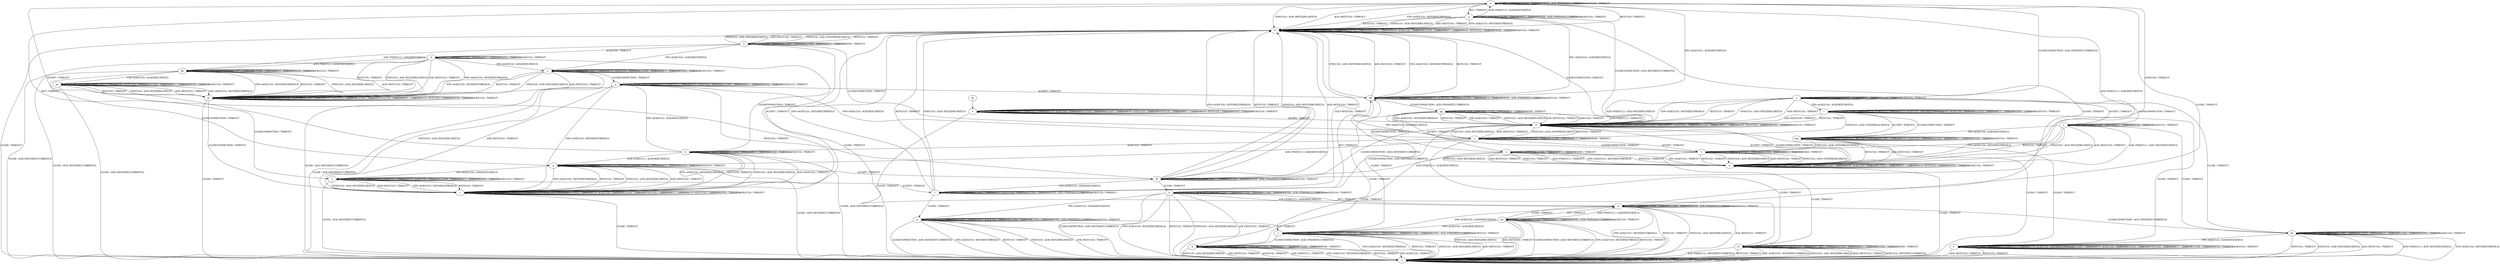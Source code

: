 digraph "" {
	graph ["Incoming time"=0.3186068534851074,
		"Outgoing time"=0.4314296245574951,
		Output="{'States': 39, 'Transitions': 495, 'Filename': '../results/tcp_rerun/TCP_Windows8_Server-TCP_Windows8_Server-1.dot'}",
		Reference="{'States': 39, 'Transitions': 495, 'Filename': '../subjects/tcp/TCP_Windows8_Server.dot'}",
		Solver=yices,
		Updated="{'States': 39, 'Transitions': 495, 'Filename': '../subjects/tcp/TCP_Windows8_Server.dot'}",
		"f-measure"=1.0,
		precision=1.0,
		recall=1.0
	];
	a -> a	[key=0,
		label="ACCEPT / TIMEOUT"];
	a -> a	[key=1,
		label="LISTEN / TIMEOUT"];
	a -> a	[key=2,
		label="SEND / ACK+PSH(NEXT,CURRENT,1)"];
	a -> a	[key=3,
		label="ACK(V,V,0) / TIMEOUT"];
	a -> b	[key=0,
		label="SYN+ACK(V,V,0) / RST(NEXT,FRESH,0)"];
	a -> b	[key=1,
		label="RST(V,V,0) / TIMEOUT"];
	a -> b	[key=2,
		label="SYN(V,V,0) / ACK+RST(ZERO,NEXT,0)"];
	a -> b	[key=3,
		label="ACK+RST(V,V,0) / TIMEOUT"];
	a -> n	[key=0,
		label="RCV / TIMEOUT"];
	a -> u	[key=0,
		label="CLOSECONNECTION / ACK+FIN(NEXT,CURRENT,0)"];
	a -> w	[key=0,
		label="CLOSE / TIMEOUT"];
	a -> dd	[key=0,
		label="FIN+ACK(V,V,0) / ACK(NEXT,NEXT,0)"];
	a -> ff	[key=0,
		label="ACK+PSH(V,V,1) / ACK(NEXT,NEXT,0)"];
	b -> b	[key=0,
		label="ACK+PSH(V,V,1) / TIMEOUT"];
	b -> b	[key=1,
		label="SYN+ACK(V,V,0) / TIMEOUT"];
	b -> b	[key=2,
		label="RST(V,V,0) / TIMEOUT"];
	b -> b	[key=3,
		label="ACCEPT / TIMEOUT"];
	b -> b	[key=4,
		label="FIN+ACK(V,V,0) / TIMEOUT"];
	b -> b	[key=5,
		label="LISTEN / TIMEOUT"];
	b -> b	[key=6,
		label="RCV / TIMEOUT"];
	b -> b	[key=7,
		label="ACK+RST(V,V,0) / TIMEOUT"];
	b -> b	[key=8,
		label="SEND / TIMEOUT"];
	b -> b	[key=9,
		label="ACK(V,V,0) / TIMEOUT"];
	b -> e	[key=0,
		label="SYN(V,V,0) / ACK+SYN(FRESH,NEXT,0)"];
	b -> h	[key=0,
		label="CLOSECONNECTION / TIMEOUT"];
	b -> z	[key=0,
		label="CLOSE / TIMEOUT"];
	c -> c	[key=0,
		label="CLOSECONNECTION / TIMEOUT"];
	c -> c	[key=1,
		label="ACK+PSH(V,V,1) / TIMEOUT"];
	c -> c	[key=2,
		label="SYN+ACK(V,V,0) / RST(NEXT,FRESH,0)"];
	c -> c	[key=3,
		label="ACCEPT / TIMEOUT"];
	c -> c	[key=4,
		label="FIN+ACK(V,V,0) / TIMEOUT"];
	c -> c	[key=5,
		label="LISTEN / TIMEOUT"];
	c -> c	[key=6,
		label="SYN(V,V,0) / TIMEOUT"];
	c -> c	[key=7,
		label="RCV / TIMEOUT"];
	c -> c	[key=8,
		label="CLOSE / TIMEOUT"];
	c -> c	[key=9,
		label="SEND / TIMEOUT"];
	c -> c	[key=10,
		label="ACK(V,V,0) / TIMEOUT"];
	c -> z	[key=0,
		label="RST(V,V,0) / TIMEOUT"];
	c -> z	[key=1,
		label="ACK+RST(V,V,0) / TIMEOUT"];
	d -> d	[key=0,
		label="ACCEPT / TIMEOUT"];
	d -> d	[key=1,
		label="LISTEN / TIMEOUT"];
	d -> d	[key=2,
		label="RCV / TIMEOUT"];
	d -> d	[key=3,
		label="SEND / TIMEOUT"];
	d -> d	[key=4,
		label="ACK(V,V,0) / TIMEOUT"];
	d -> m	[key=0,
		label="SYN+ACK(V,V,0) / RST(NEXT,FRESH,0)"];
	d -> m	[key=1,
		label="RST(V,V,0) / TIMEOUT"];
	d -> m	[key=2,
		label="SYN(V,V,0) / ACK+RST(ZERO,NEXT,0)"];
	d -> m	[key=3,
		label="ACK+RST(V,V,0) / TIMEOUT"];
	d -> t	[key=0,
		label="FIN+ACK(V,V,0) / ACK(NEXT,NEXT,0)"];
	d -> z	[key=0,
		label="CLOSE / ACK+RST(NEXT,CURRENT,0)"];
	d -> kk	[key=0,
		label="ACK+PSH(V,V,1) / ACK(NEXT,NEXT,0)"];
	d -> ll	[key=0,
		label="CLOSECONNECTION / TIMEOUT"];
	e -> b	[key=0,
		label="RST(V,V,0) / TIMEOUT"];
	e -> b	[key=1,
		label="SYN(V,V,0) / ACK+RST(ZERO,NEXT,0)"];
	e -> b	[key=2,
		label="ACK+RST(V,V,0) / TIMEOUT"];
	e -> d	[key=0,
		label="ACK(V,V,0) / TIMEOUT"];
	e -> e	[key=0,
		label="SYN+ACK(V,V,0) / TIMEOUT"];
	e -> e	[key=1,
		label="ACCEPT / TIMEOUT"];
	e -> e	[key=2,
		label="LISTEN / TIMEOUT"];
	e -> e	[key=3,
		label="RCV / TIMEOUT"];
	e -> e	[key=4,
		label="SEND / TIMEOUT"];
	e -> t	[key=0,
		label="FIN+ACK(V,V,0) / ACK(NEXT,NEXT,0)"];
	e -> y	[key=0,
		label="CLOSECONNECTION / TIMEOUT"];
	e -> cc	[key=0,
		label="CLOSE / TIMEOUT"];
	e -> kk	[key=0,
		label="ACK+PSH(V,V,1) / ACK(NEXT,NEXT,0)"];
	f -> a	[key=0,
		label="ACK(V,V,0) / TIMEOUT"];
	f -> f	[key=0,
		label="SYN+ACK(V,V,0) / TIMEOUT"];
	f -> f	[key=1,
		label="ACCEPT / TIMEOUT"];
	f -> f	[key=2,
		label="LISTEN / TIMEOUT"];
	f -> f	[key=3,
		label="RCV / TIMEOUT"];
	f -> f	[key=4,
		label="SEND / TIMEOUT"];
	f -> q	[key=0,
		label="RST(V,V,0) / TIMEOUT"];
	f -> q	[key=1,
		label="SYN(V,V,0) / ACK+RST(ZERO,NEXT,0)"];
	f -> q	[key=2,
		label="ACK+RST(V,V,0) / TIMEOUT"];
	f -> y	[key=0,
		label="CLOSECONNECTION / TIMEOUT"];
	f -> cc	[key=0,
		label="CLOSE / TIMEOUT"];
	f -> dd	[key=0,
		label="FIN+ACK(V,V,0) / ACK(NEXT,NEXT,0)"];
	f -> ff	[key=0,
		label="ACK+PSH(V,V,1) / ACK(NEXT,NEXT,0)"];
	g -> g	[key=0,
		label="CLOSECONNECTION / TIMEOUT"];
	g -> g	[key=1,
		label="ACK+PSH(V,V,1) / TIMEOUT"];
	g -> g	[key=2,
		label="FIN+ACK(V,V,0) / TIMEOUT"];
	g -> g	[key=3,
		label="LISTEN / TIMEOUT"];
	g -> g	[key=4,
		label="RCV / TIMEOUT"];
	g -> g	[key=5,
		label="SEND / TIMEOUT"];
	g -> g	[key=6,
		label="ACK(V,V,0) / TIMEOUT"];
	g -> i	[key=0,
		label="SYN+ACK(V,V,0) / RST(NEXT,FRESH,0)"];
	g -> i	[key=1,
		label="RST(V,V,0) / TIMEOUT"];
	g -> i	[key=2,
		label="SYN(V,V,0) / ACK+RST(ZERO,NEXT,0)"];
	g -> i	[key=3,
		label="ACK+RST(V,V,0) / TIMEOUT"];
	g -> z	[key=0,
		label="CLOSE / ACK+RST(NEXT,CURRENT,0)"];
	g -> dd	[key=0,
		label="ACCEPT / TIMEOUT"];
	h -> h	[key=0,
		label="CLOSECONNECTION / TIMEOUT"];
	h -> h	[key=1,
		label="ACK+PSH(V,V,1) / TIMEOUT"];
	h -> h	[key=2,
		label="SYN+ACK(V,V,0) / TIMEOUT"];
	h -> h	[key=3,
		label="RST(V,V,0) / TIMEOUT"];
	h -> h	[key=4,
		label="FIN+ACK(V,V,0) / TIMEOUT"];
	h -> h	[key=5,
		label="LISTEN / TIMEOUT"];
	h -> h	[key=6,
		label="RCV / TIMEOUT"];
	h -> h	[key=7,
		label="ACK+RST(V,V,0) / TIMEOUT"];
	h -> h	[key=8,
		label="SEND / TIMEOUT"];
	h -> h	[key=9,
		label="ACK(V,V,0) / TIMEOUT"];
	h -> q	[key=0,
		label="ACCEPT / TIMEOUT"];
	h -> y	[key=0,
		label="SYN(V,V,0) / ACK+SYN(FRESH,NEXT,0)"];
	h -> z	[key=0,
		label="CLOSE / TIMEOUT"];
	i -> b	[key=0,
		label="ACCEPT / TIMEOUT"];
	i -> i	[key=0,
		label="CLOSECONNECTION / TIMEOUT"];
	i -> i	[key=1,
		label="ACK+PSH(V,V,1) / TIMEOUT"];
	i -> i	[key=2,
		label="SYN+ACK(V,V,0) / TIMEOUT"];
	i -> i	[key=3,
		label="RST(V,V,0) / TIMEOUT"];
	i -> i	[key=4,
		label="FIN+ACK(V,V,0) / TIMEOUT"];
	i -> i	[key=5,
		label="LISTEN / TIMEOUT"];
	i -> i	[key=6,
		label="SYN(V,V,0) / TIMEOUT"];
	i -> i	[key=7,
		label="RCV / TIMEOUT"];
	i -> i	[key=8,
		label="ACK+RST(V,V,0) / TIMEOUT"];
	i -> i	[key=9,
		label="SEND / TIMEOUT"];
	i -> i	[key=10,
		label="ACK(V,V,0) / TIMEOUT"];
	i -> z	[key=0,
		label="CLOSE / TIMEOUT"];
	j -> j	[key=0,
		label="ACK+PSH(V,V,1) / TIMEOUT"];
	j -> j	[key=1,
		label="ACCEPT / TIMEOUT"];
	j -> j	[key=2,
		label="FIN+ACK(V,V,0) / TIMEOUT"];
	j -> j	[key=3,
		label="LISTEN / TIMEOUT"];
	j -> j	[key=4,
		label="RCV / TIMEOUT"];
	j -> j	[key=5,
		label="CLOSE / TIMEOUT"];
	j -> j	[key=6,
		label="SEND / ACK+PSH(NEXT,CURRENT,1)"];
	j -> j	[key=7,
		label="ACK(V,V,0) / TIMEOUT"];
	j -> k	[key=0,
		label="CLOSECONNECTION / ACK+FIN(NEXT,CURRENT,0)"];
	j -> z	[key=0,
		label="SYN+ACK(V,V,0) / RST(NEXT,FRESH,0)"];
	j -> z	[key=1,
		label="RST(V,V,0) / TIMEOUT"];
	j -> z	[key=2,
		label="SYN(V,V,0) / ACK+RST(ZERO,NEXT,0)"];
	j -> z	[key=3,
		label="ACK+RST(V,V,0) / TIMEOUT"];
	k -> k	[key=0,
		label="CLOSECONNECTION / TIMEOUT"];
	k -> k	[key=1,
		label="ACCEPT / TIMEOUT"];
	k -> k	[key=2,
		label="LISTEN / TIMEOUT"];
	k -> k	[key=3,
		label="RCV / TIMEOUT"];
	k -> k	[key=4,
		label="CLOSE / TIMEOUT"];
	k -> k	[key=5,
		label="SEND / TIMEOUT"];
	k -> z	[key=0,
		label="ACK+PSH(V,V,1) / TIMEOUT"];
	k -> z	[key=1,
		label="SYN+ACK(V,V,0) / RST(NEXT,FRESH,0)"];
	k -> z	[key=2,
		label="RST(V,V,0) / TIMEOUT"];
	k -> z	[key=3,
		label="FIN+ACK(V,V,0) / TIMEOUT"];
	k -> z	[key=4,
		label="SYN(V,V,0) / ACK+RST(ZERO,NEXT,0)"];
	k -> z	[key=5,
		label="ACK+RST(V,V,0) / TIMEOUT"];
	k -> z	[key=6,
		label="ACK(V,V,0) / TIMEOUT"];
	l -> b	[key=0,
		label="SYN+ACK(V,V,0) / RST(NEXT,FRESH,0)"];
	l -> b	[key=1,
		label="RST(V,V,0) / TIMEOUT"];
	l -> b	[key=2,
		label="SYN(V,V,0) / ACK+RST(ZERO,NEXT,0)"];
	l -> b	[key=3,
		label="ACK+RST(V,V,0) / TIMEOUT"];
	l -> h	[key=0,
		label="CLOSECONNECTION / ACK+RST(NEXT,CURRENT,0)"];
	l -> l	[key=0,
		label="ACK+PSH(V,V,1) / TIMEOUT"];
	l -> l	[key=1,
		label="ACCEPT / TIMEOUT"];
	l -> l	[key=2,
		label="FIN+ACK(V,V,0) / TIMEOUT"];
	l -> l	[key=3,
		label="LISTEN / TIMEOUT"];
	l -> l	[key=4,
		label="SEND / ACK+PSH(NEXT,CURRENT,1)"];
	l -> l	[key=5,
		label="ACK(V,V,0) / TIMEOUT"];
	l -> p	[key=0,
		label="CLOSE / TIMEOUT"];
	l -> dd	[key=0,
		label="RCV / TIMEOUT"];
	m -> i	[key=0,
		label="CLOSECONNECTION / TIMEOUT"];
	m -> m	[key=0,
		label="ACK+PSH(V,V,1) / TIMEOUT"];
	m -> m	[key=1,
		label="SYN+ACK(V,V,0) / TIMEOUT"];
	m -> m	[key=2,
		label="RST(V,V,0) / TIMEOUT"];
	m -> m	[key=3,
		label="ACCEPT / TIMEOUT"];
	m -> m	[key=4,
		label="FIN+ACK(V,V,0) / TIMEOUT"];
	m -> m	[key=5,
		label="LISTEN / TIMEOUT"];
	m -> m	[key=6,
		label="SYN(V,V,0) / TIMEOUT"];
	m -> m	[key=7,
		label="RCV / TIMEOUT"];
	m -> m	[key=8,
		label="ACK+RST(V,V,0) / TIMEOUT"];
	m -> m	[key=9,
		label="SEND / TIMEOUT"];
	m -> m	[key=10,
		label="ACK(V,V,0) / TIMEOUT"];
	m -> z	[key=0,
		label="CLOSE / TIMEOUT"];
	n -> a	[key=0,
		label="ACK+PSH(V,V,1) / ACK(NEXT,NEXT,0)"];
	n -> b	[key=0,
		label="SYN+ACK(V,V,0) / RST(NEXT,FRESH,0)"];
	n -> b	[key=1,
		label="RST(V,V,0) / TIMEOUT"];
	n -> b	[key=2,
		label="SYN(V,V,0) / ACK+RST(ZERO,NEXT,0)"];
	n -> b	[key=3,
		label="ACK+RST(V,V,0) / TIMEOUT"];
	n -> h	[key=0,
		label="CLOSECONNECTION / ACK+RST(NEXT,CURRENT,0)"];
	n -> n	[key=0,
		label="ACCEPT / TIMEOUT"];
	n -> n	[key=1,
		label="LISTEN / TIMEOUT"];
	n -> n	[key=2,
		label="RCV / TIMEOUT"];
	n -> n	[key=3,
		label="SEND / ACK+PSH(NEXT,CURRENT,1)"];
	n -> n	[key=4,
		label="ACK(V,V,0) / TIMEOUT"];
	n -> w	[key=0,
		label="CLOSE / TIMEOUT"];
	n -> dd	[key=0,
		label="FIN+ACK(V,V,0) / ACK(NEXT,NEXT,0)"];
	o -> h	[key=0,
		label="LISTEN / TIMEOUT"];
	o -> o	[key=0,
		label="CLOSECONNECTION / TIMEOUT"];
	o -> o	[key=1,
		label="ACK+PSH(V,V,1) / TIMEOUT"];
	o -> o	[key=2,
		label="SYN+ACK(V,V,0) / TIMEOUT"];
	o -> o	[key=3,
		label="RST(V,V,0) / TIMEOUT"];
	o -> o	[key=4,
		label="ACCEPT / TIMEOUT"];
	o -> o	[key=5,
		label="FIN+ACK(V,V,0) / TIMEOUT"];
	o -> o	[key=6,
		label="SYN(V,V,0) / TIMEOUT"];
	o -> o	[key=7,
		label="RCV / TIMEOUT"];
	o -> o	[key=8,
		label="ACK+RST(V,V,0) / TIMEOUT"];
	o -> o	[key=9,
		label="SEND / TIMEOUT"];
	o -> o	[key=10,
		label="ACK(V,V,0) / TIMEOUT"];
	o -> z	[key=0,
		label="CLOSE / TIMEOUT"];
	p -> j	[key=0,
		label="RCV / TIMEOUT"];
	p -> p	[key=0,
		label="ACK+PSH(V,V,1) / TIMEOUT"];
	p -> p	[key=1,
		label="ACCEPT / TIMEOUT"];
	p -> p	[key=2,
		label="FIN+ACK(V,V,0) / TIMEOUT"];
	p -> p	[key=3,
		label="LISTEN / TIMEOUT"];
	p -> p	[key=4,
		label="CLOSE / TIMEOUT"];
	p -> p	[key=5,
		label="SEND / ACK+PSH(NEXT,CURRENT,1)"];
	p -> p	[key=6,
		label="ACK(V,V,0) / TIMEOUT"];
	p -> z	[key=0,
		label="CLOSECONNECTION / ACK+RST(NEXT,CURRENT,0)"];
	p -> z	[key=1,
		label="SYN+ACK(V,V,0) / RST(NEXT,FRESH,0)"];
	p -> z	[key=2,
		label="RST(V,V,0) / TIMEOUT"];
	p -> z	[key=3,
		label="SYN(V,V,0) / ACK+RST(ZERO,NEXT,0)"];
	p -> z	[key=4,
		label="ACK+RST(V,V,0) / TIMEOUT"];
	q -> f	[key=0,
		label="SYN(V,V,0) / ACK+SYN(FRESH,NEXT,0)"];
	q -> h	[key=0,
		label="CLOSECONNECTION / TIMEOUT"];
	q -> q	[key=0,
		label="ACK+PSH(V,V,1) / TIMEOUT"];
	q -> q	[key=1,
		label="SYN+ACK(V,V,0) / TIMEOUT"];
	q -> q	[key=2,
		label="RST(V,V,0) / TIMEOUT"];
	q -> q	[key=3,
		label="ACCEPT / TIMEOUT"];
	q -> q	[key=4,
		label="FIN+ACK(V,V,0) / TIMEOUT"];
	q -> q	[key=5,
		label="LISTEN / TIMEOUT"];
	q -> q	[key=6,
		label="RCV / TIMEOUT"];
	q -> q	[key=7,
		label="ACK+RST(V,V,0) / TIMEOUT"];
	q -> q	[key=8,
		label="SEND / TIMEOUT"];
	q -> q	[key=9,
		label="ACK(V,V,0) / TIMEOUT"];
	q -> z	[key=0,
		label="CLOSE / TIMEOUT"];
	r -> c	[key=0,
		label="CLOSE / TIMEOUT"];
	r -> h	[key=0,
		label="RST(V,V,0) / TIMEOUT"];
	r -> h	[key=1,
		label="ACK+RST(V,V,0) / TIMEOUT"];
	r -> r	[key=0,
		label="CLOSECONNECTION / TIMEOUT"];
	r -> r	[key=1,
		label="ACK+PSH(V,V,1) / TIMEOUT"];
	r -> r	[key=2,
		label="SYN+ACK(V,V,0) / RST(NEXT,FRESH,0)"];
	r -> r	[key=3,
		label="FIN+ACK(V,V,0) / TIMEOUT"];
	r -> r	[key=4,
		label="LISTEN / TIMEOUT"];
	r -> r	[key=5,
		label="RCV / TIMEOUT"];
	r -> r	[key=6,
		label="SEND / TIMEOUT"];
	r -> r	[key=7,
		label="ACK(V,V,0) / TIMEOUT"];
	r -> y	[key=0,
		label="SYN(V,V,0) / ACK+SYN(FRESH,NEXT,0)"];
	r -> mm	[key=0,
		label="ACCEPT / TIMEOUT"];
	s -> q	[key=0,
		label="ACK+PSH(V,V,1) / ACK+RST(NEXT,NEXT,0)"];
	s -> q	[key=1,
		label="SYN+ACK(V,V,0) / RST(NEXT,FRESH,0)"];
	s -> q	[key=2,
		label="RST(V,V,0) / TIMEOUT"];
	s -> q	[key=3,
		label="SYN(V,V,0) / ACK+RST(ZERO,NEXT,0)"];
	s -> q	[key=4,
		label="ACK+RST(V,V,0) / TIMEOUT"];
	s -> s	[key=0,
		label="ACCEPT / TIMEOUT"];
	s -> s	[key=1,
		label="LISTEN / TIMEOUT"];
	s -> s	[key=2,
		label="RCV / TIMEOUT"];
	s -> s	[key=3,
		label="SEND / TIMEOUT"];
	s -> s	[key=4,
		label="ACK(V,V,0) / TIMEOUT"];
	s -> u	[key=0,
		label="CLOSECONNECTION / TIMEOUT"];
	s -> hh	[key=0,
		label="CLOSE / TIMEOUT"];
	s -> mm	[key=0,
		label="FIN+ACK(V,V,0) / ACK(NEXT,NEXT,0)"];
	t -> g	[key=0,
		label="CLOSECONNECTION / TIMEOUT"];
	t -> m	[key=0,
		label="SYN+ACK(V,V,0) / RST(NEXT,FRESH,0)"];
	t -> m	[key=1,
		label="RST(V,V,0) / TIMEOUT"];
	t -> m	[key=2,
		label="SYN(V,V,0) / ACK+RST(ZERO,NEXT,0)"];
	t -> m	[key=3,
		label="ACK+RST(V,V,0) / TIMEOUT"];
	t -> t	[key=0,
		label="ACK+PSH(V,V,1) / TIMEOUT"];
	t -> t	[key=1,
		label="ACCEPT / TIMEOUT"];
	t -> t	[key=2,
		label="FIN+ACK(V,V,0) / TIMEOUT"];
	t -> t	[key=3,
		label="LISTEN / TIMEOUT"];
	t -> t	[key=4,
		label="RCV / TIMEOUT"];
	t -> t	[key=5,
		label="SEND / TIMEOUT"];
	t -> t	[key=6,
		label="ACK(V,V,0) / TIMEOUT"];
	t -> z	[key=0,
		label="CLOSE / ACK+RST(NEXT,CURRENT,0)"];
	u -> h	[key=0,
		label="ACK+PSH(V,V,1) / ACK+RST(NEXT,NEXT,0)"];
	u -> h	[key=1,
		label="SYN+ACK(V,V,0) / RST(NEXT,FRESH,0)"];
	u -> h	[key=2,
		label="RST(V,V,0) / TIMEOUT"];
	u -> h	[key=3,
		label="SYN(V,V,0) / ACK+RST(ZERO,NEXT,0)"];
	u -> h	[key=4,
		label="ACK+RST(V,V,0) / TIMEOUT"];
	u -> r	[key=0,
		label="FIN+ACK(V,V,0) / ACK(NEXT,NEXT,0)"];
	u -> s	[key=0,
		label="ACCEPT / TIMEOUT"];
	u -> u	[key=0,
		label="CLOSECONNECTION / TIMEOUT"];
	u -> u	[key=1,
		label="LISTEN / TIMEOUT"];
	u -> u	[key=2,
		label="RCV / TIMEOUT"];
	u -> u	[key=3,
		label="SEND / TIMEOUT"];
	u -> u	[key=4,
		label="ACK(V,V,0) / TIMEOUT"];
	u -> hh	[key=0,
		label="CLOSE / TIMEOUT"];
	v -> i	[key=0,
		label="SYN+ACK(V,V,0) / RST(NEXT,FRESH,0)"];
	v -> i	[key=1,
		label="RST(V,V,0) / TIMEOUT"];
	v -> i	[key=2,
		label="SYN(V,V,0) / ACK+RST(ZERO,NEXT,0)"];
	v -> i	[key=3,
		label="ACK+RST(V,V,0) / TIMEOUT"];
	v -> l	[key=0,
		label="ACCEPT / TIMEOUT"];
	v -> v	[key=0,
		label="CLOSECONNECTION / TIMEOUT"];
	v -> v	[key=1,
		label="ACK+PSH(V,V,1) / TIMEOUT"];
	v -> v	[key=2,
		label="FIN+ACK(V,V,0) / TIMEOUT"];
	v -> v	[key=3,
		label="LISTEN / TIMEOUT"];
	v -> v	[key=4,
		label="RCV / TIMEOUT"];
	v -> v	[key=5,
		label="SEND / TIMEOUT"];
	v -> v	[key=6,
		label="ACK(V,V,0) / TIMEOUT"];
	v -> z	[key=0,
		label="CLOSE / ACK+RST(NEXT,CURRENT,0)"];
	w -> j	[key=0,
		label="FIN+ACK(V,V,0) / ACK(NEXT,NEXT,0)"];
	w -> w	[key=0,
		label="ACCEPT / TIMEOUT"];
	w -> w	[key=1,
		label="LISTEN / TIMEOUT"];
	w -> w	[key=2,
		label="CLOSE / TIMEOUT"];
	w -> w	[key=3,
		label="SEND / ACK+PSH(NEXT,CURRENT,1)"];
	w -> w	[key=4,
		label="ACK(V,V,0) / TIMEOUT"];
	w -> z	[key=0,
		label="SYN+ACK(V,V,0) / RST(NEXT,FRESH,0)"];
	w -> z	[key=1,
		label="RST(V,V,0) / TIMEOUT"];
	w -> z	[key=2,
		label="SYN(V,V,0) / ACK+RST(ZERO,NEXT,0)"];
	w -> z	[key=3,
		label="ACK+RST(V,V,0) / TIMEOUT"];
	w -> bb	[key=0,
		label="RCV / TIMEOUT"];
	w -> hh	[key=0,
		label="CLOSECONNECTION / ACK+FIN(NEXT,CURRENT,0)"];
	w -> ii	[key=0,
		label="ACK+PSH(V,V,1) / ACK(NEXT,NEXT,0)"];
	x -> k	[key=0,
		label="CLOSE / TIMEOUT"];
	x -> q	[key=0,
		label="ACK+PSH(V,V,1) / TIMEOUT"];
	x -> q	[key=1,
		label="SYN+ACK(V,V,0) / RST(NEXT,FRESH,0)"];
	x -> q	[key=2,
		label="RST(V,V,0) / TIMEOUT"];
	x -> q	[key=3,
		label="FIN+ACK(V,V,0) / TIMEOUT"];
	x -> q	[key=4,
		label="SYN(V,V,0) / ACK+RST(ZERO,NEXT,0)"];
	x -> q	[key=5,
		label="ACK+RST(V,V,0) / TIMEOUT"];
	x -> q	[key=6,
		label="ACK(V,V,0) / TIMEOUT"];
	x -> x	[key=0,
		label="ACCEPT / TIMEOUT"];
	x -> x	[key=1,
		label="LISTEN / TIMEOUT"];
	x -> x	[key=2,
		label="RCV / TIMEOUT"];
	x -> x	[key=3,
		label="SEND / TIMEOUT"];
	x -> gg	[key=0,
		label="CLOSECONNECTION / TIMEOUT"];
	y -> f	[key=0,
		label="ACCEPT / TIMEOUT"];
	y -> g	[key=0,
		label="FIN+ACK(V,V,0) / ACK(NEXT,NEXT,0)"];
	y -> h	[key=0,
		label="RST(V,V,0) / TIMEOUT"];
	y -> h	[key=1,
		label="SYN(V,V,0) / ACK+RST(ZERO,NEXT,0)"];
	y -> h	[key=2,
		label="ACK+RST(V,V,0) / TIMEOUT"];
	y -> y	[key=0,
		label="CLOSECONNECTION / TIMEOUT"];
	y -> y	[key=1,
		label="SYN+ACK(V,V,0) / TIMEOUT"];
	y -> y	[key=2,
		label="LISTEN / TIMEOUT"];
	y -> y	[key=3,
		label="RCV / TIMEOUT"];
	y -> y	[key=4,
		label="SEND / TIMEOUT"];
	y -> cc	[key=0,
		label="CLOSE / TIMEOUT"];
	y -> jj	[key=0,
		label="ACK+PSH(V,V,1) / ACK(NEXT,NEXT,0)"];
	y -> ll	[key=0,
		label="ACK(V,V,0) / TIMEOUT"];
	z -> z	[key=0,
		label="CLOSECONNECTION / TIMEOUT"];
	z -> z	[key=1,
		label="ACK+PSH(V,V,1) / TIMEOUT"];
	z -> z	[key=2,
		label="SYN+ACK(V,V,0) / TIMEOUT"];
	z -> z	[key=3,
		label="RST(V,V,0) / TIMEOUT"];
	z -> z	[key=4,
		label="ACCEPT / TIMEOUT"];
	z -> z	[key=5,
		label="FIN+ACK(V,V,0) / TIMEOUT"];
	z -> z	[key=6,
		label="LISTEN / TIMEOUT"];
	z -> z	[key=7,
		label="SYN(V,V,0) / TIMEOUT"];
	z -> z	[key=8,
		label="RCV / TIMEOUT"];
	z -> z	[key=9,
		label="ACK+RST(V,V,0) / TIMEOUT"];
	z -> z	[key=10,
		label="CLOSE / TIMEOUT"];
	z -> z	[key=11,
		label="SEND / TIMEOUT"];
	z -> z	[key=12,
		label="ACK(V,V,0) / TIMEOUT"];
	aa -> m	[key=0,
		label="SYN+ACK(V,V,0) / RST(NEXT,FRESH,0)"];
	aa -> m	[key=1,
		label="RST(V,V,0) / TIMEOUT"];
	aa -> m	[key=2,
		label="SYN(V,V,0) / ACK+RST(ZERO,NEXT,0)"];
	aa -> m	[key=3,
		label="ACK+RST(V,V,0) / TIMEOUT"];
	aa -> v	[key=0,
		label="CLOSECONNECTION / TIMEOUT"];
	aa -> z	[key=0,
		label="CLOSE / ACK+RST(NEXT,CURRENT,0)"];
	aa -> aa	[key=0,
		label="ACK+PSH(V,V,1) / TIMEOUT"];
	aa -> aa	[key=1,
		label="ACCEPT / TIMEOUT"];
	aa -> aa	[key=2,
		label="FIN+ACK(V,V,0) / TIMEOUT"];
	aa -> aa	[key=3,
		label="LISTEN / TIMEOUT"];
	aa -> aa	[key=4,
		label="RCV / TIMEOUT"];
	aa -> aa	[key=5,
		label="SEND / TIMEOUT"];
	aa -> aa	[key=6,
		label="ACK(V,V,0) / TIMEOUT"];
	bb -> j	[key=0,
		label="FIN+ACK(V,V,0) / ACK(NEXT,NEXT,0)"];
	bb -> w	[key=0,
		label="ACK+PSH(V,V,1) / ACK(NEXT,NEXT,0)"];
	bb -> w	[key=1,
		label="CLOSE / TIMEOUT"];
	bb -> z	[key=0,
		label="CLOSECONNECTION / ACK+RST(NEXT,CURRENT,0)"];
	bb -> z	[key=1,
		label="SYN+ACK(V,V,0) / RST(NEXT,FRESH,0)"];
	bb -> z	[key=2,
		label="RST(V,V,0) / TIMEOUT"];
	bb -> z	[key=3,
		label="SYN(V,V,0) / ACK+RST(ZERO,NEXT,0)"];
	bb -> z	[key=4,
		label="ACK+RST(V,V,0) / TIMEOUT"];
	bb -> bb	[key=0,
		label="ACCEPT / TIMEOUT"];
	bb -> bb	[key=1,
		label="LISTEN / TIMEOUT"];
	bb -> bb	[key=2,
		label="RCV / TIMEOUT"];
	bb -> bb	[key=3,
		label="SEND / ACK+PSH(NEXT,CURRENT,1)"];
	bb -> bb	[key=4,
		label="ACK(V,V,0) / TIMEOUT"];
	cc -> z	[key=0,
		label="ACK+PSH(V,V,1) / RST(NEXT,CURRENT,0)"];
	cc -> z	[key=1,
		label="RST(V,V,0) / TIMEOUT"];
	cc -> z	[key=2,
		label="FIN+ACK(V,V,0) / RST(NEXT,CURRENT,0)"];
	cc -> z	[key=3,
		label="SYN(V,V,0) / ACK+RST(ZERO,NEXT,0)"];
	cc -> z	[key=4,
		label="ACK+RST(V,V,0) / TIMEOUT"];
	cc -> z	[key=5,
		label="ACK(V,V,0) / RST(NEXT,CURRENT,0)"];
	cc -> cc	[key=0,
		label="CLOSECONNECTION / TIMEOUT"];
	cc -> cc	[key=1,
		label="SYN+ACK(V,V,0) / TIMEOUT"];
	cc -> cc	[key=2,
		label="ACCEPT / TIMEOUT"];
	cc -> cc	[key=3,
		label="LISTEN / TIMEOUT"];
	cc -> cc	[key=4,
		label="RCV / TIMEOUT"];
	cc -> cc	[key=5,
		label="CLOSE / TIMEOUT"];
	cc -> cc	[key=6,
		label="SEND / TIMEOUT"];
	dd -> b	[key=0,
		label="SYN+ACK(V,V,0) / RST(NEXT,FRESH,0)"];
	dd -> b	[key=1,
		label="RST(V,V,0) / TIMEOUT"];
	dd -> b	[key=2,
		label="SYN(V,V,0) / ACK+RST(ZERO,NEXT,0)"];
	dd -> b	[key=3,
		label="ACK+RST(V,V,0) / TIMEOUT"];
	dd -> j	[key=0,
		label="CLOSE / TIMEOUT"];
	dd -> dd	[key=0,
		label="ACK+PSH(V,V,1) / TIMEOUT"];
	dd -> dd	[key=1,
		label="ACCEPT / TIMEOUT"];
	dd -> dd	[key=2,
		label="FIN+ACK(V,V,0) / TIMEOUT"];
	dd -> dd	[key=3,
		label="LISTEN / TIMEOUT"];
	dd -> dd	[key=4,
		label="RCV / TIMEOUT"];
	dd -> dd	[key=5,
		label="SEND / ACK+PSH(NEXT,CURRENT,1)"];
	dd -> dd	[key=6,
		label="ACK(V,V,0) / TIMEOUT"];
	dd -> gg	[key=0,
		label="CLOSECONNECTION / ACK+FIN(NEXT,CURRENT,0)"];
	ee -> o	[key=0];
	ff -> a	[key=0,
		label="RCV / TIMEOUT"];
	ff -> b	[key=0,
		label="SYN+ACK(V,V,0) / RST(NEXT,FRESH,0)"];
	ff -> b	[key=1,
		label="RST(V,V,0) / TIMEOUT"];
	ff -> b	[key=2,
		label="SYN(V,V,0) / ACK+RST(ZERO,NEXT,0)"];
	ff -> b	[key=3,
		label="ACK+RST(V,V,0) / TIMEOUT"];
	ff -> h	[key=0,
		label="CLOSECONNECTION / ACK+RST(NEXT,CURRENT,0)"];
	ff -> l	[key=0,
		label="FIN+ACK(V,V,0) / ACK(NEXT,NEXT,0)"];
	ff -> ff	[key=0,
		label="ACK+PSH(V,V,1) / ACK(NEXT,NEXT,0)"];
	ff -> ff	[key=1,
		label="ACCEPT / TIMEOUT"];
	ff -> ff	[key=2,
		label="LISTEN / TIMEOUT"];
	ff -> ff	[key=3,
		label="SEND / ACK+PSH(NEXT,CURRENT,1)"];
	ff -> ff	[key=4,
		label="ACK(V,V,0) / TIMEOUT"];
	ff -> ii	[key=0,
		label="CLOSE / TIMEOUT"];
	gg -> h	[key=0,
		label="ACK+PSH(V,V,1) / TIMEOUT"];
	gg -> h	[key=1,
		label="SYN+ACK(V,V,0) / RST(NEXT,FRESH,0)"];
	gg -> h	[key=2,
		label="RST(V,V,0) / TIMEOUT"];
	gg -> h	[key=3,
		label="FIN+ACK(V,V,0) / TIMEOUT"];
	gg -> h	[key=4,
		label="SYN(V,V,0) / ACK+RST(ZERO,NEXT,0)"];
	gg -> h	[key=5,
		label="ACK+RST(V,V,0) / TIMEOUT"];
	gg -> h	[key=6,
		label="ACK(V,V,0) / TIMEOUT"];
	gg -> k	[key=0,
		label="CLOSE / TIMEOUT"];
	gg -> x	[key=0,
		label="ACCEPT / TIMEOUT"];
	gg -> gg	[key=0,
		label="CLOSECONNECTION / TIMEOUT"];
	gg -> gg	[key=1,
		label="LISTEN / TIMEOUT"];
	gg -> gg	[key=2,
		label="RCV / TIMEOUT"];
	gg -> gg	[key=3,
		label="SEND / TIMEOUT"];
	hh -> c	[key=0,
		label="FIN+ACK(V,V,0) / ACK(NEXT,NEXT,0)"];
	hh -> z	[key=0,
		label="ACK+PSH(V,V,1) / ACK+RST(NEXT,NEXT,0)"];
	hh -> z	[key=1,
		label="SYN+ACK(V,V,0) / RST(NEXT,FRESH,0)"];
	hh -> z	[key=2,
		label="RST(V,V,0) / TIMEOUT"];
	hh -> z	[key=3,
		label="SYN(V,V,0) / ACK+RST(ZERO,NEXT,0)"];
	hh -> z	[key=4,
		label="ACK+RST(V,V,0) / TIMEOUT"];
	hh -> hh	[key=0,
		label="CLOSECONNECTION / TIMEOUT"];
	hh -> hh	[key=1,
		label="ACCEPT / TIMEOUT"];
	hh -> hh	[key=2,
		label="LISTEN / TIMEOUT"];
	hh -> hh	[key=3,
		label="RCV / TIMEOUT"];
	hh -> hh	[key=4,
		label="CLOSE / TIMEOUT"];
	hh -> hh	[key=5,
		label="SEND / TIMEOUT"];
	hh -> hh	[key=6,
		label="ACK(V,V,0) / TIMEOUT"];
	ii -> p	[key=0,
		label="FIN+ACK(V,V,0) / ACK(NEXT,NEXT,0)"];
	ii -> w	[key=0,
		label="RCV / TIMEOUT"];
	ii -> z	[key=0,
		label="CLOSECONNECTION / ACK+RST(NEXT,CURRENT,0)"];
	ii -> z	[key=1,
		label="SYN+ACK(V,V,0) / RST(NEXT,FRESH,0)"];
	ii -> z	[key=2,
		label="RST(V,V,0) / TIMEOUT"];
	ii -> z	[key=3,
		label="SYN(V,V,0) / ACK+RST(ZERO,NEXT,0)"];
	ii -> z	[key=4,
		label="ACK+RST(V,V,0) / TIMEOUT"];
	ii -> ii	[key=0,
		label="ACK+PSH(V,V,1) / ACK(NEXT,NEXT,0)"];
	ii -> ii	[key=1,
		label="ACCEPT / TIMEOUT"];
	ii -> ii	[key=2,
		label="LISTEN / TIMEOUT"];
	ii -> ii	[key=3,
		label="CLOSE / TIMEOUT"];
	ii -> ii	[key=4,
		label="SEND / ACK+PSH(NEXT,CURRENT,1)"];
	ii -> ii	[key=5,
		label="ACK(V,V,0) / TIMEOUT"];
	jj -> i	[key=0,
		label="SYN+ACK(V,V,0) / RST(NEXT,FRESH,0)"];
	jj -> i	[key=1,
		label="RST(V,V,0) / TIMEOUT"];
	jj -> i	[key=2,
		label="SYN(V,V,0) / ACK+RST(ZERO,NEXT,0)"];
	jj -> i	[key=3,
		label="ACK+RST(V,V,0) / TIMEOUT"];
	jj -> v	[key=0,
		label="FIN+ACK(V,V,0) / ACK(NEXT,NEXT,0)"];
	jj -> z	[key=0,
		label="CLOSE / ACK+RST(NEXT,CURRENT,0)"];
	jj -> ff	[key=0,
		label="ACCEPT / TIMEOUT"];
	jj -> jj	[key=0,
		label="CLOSECONNECTION / TIMEOUT"];
	jj -> jj	[key=1,
		label="ACK+PSH(V,V,1) / ACK(NEXT,NEXT,0)"];
	jj -> jj	[key=2,
		label="LISTEN / TIMEOUT"];
	jj -> jj	[key=3,
		label="RCV / TIMEOUT"];
	jj -> jj	[key=4,
		label="SEND / TIMEOUT"];
	jj -> jj	[key=5,
		label="ACK(V,V,0) / TIMEOUT"];
	kk -> m	[key=0,
		label="SYN+ACK(V,V,0) / RST(NEXT,FRESH,0)"];
	kk -> m	[key=1,
		label="RST(V,V,0) / TIMEOUT"];
	kk -> m	[key=2,
		label="SYN(V,V,0) / ACK+RST(ZERO,NEXT,0)"];
	kk -> m	[key=3,
		label="ACK+RST(V,V,0) / TIMEOUT"];
	kk -> z	[key=0,
		label="CLOSE / ACK+RST(NEXT,CURRENT,0)"];
	kk -> aa	[key=0,
		label="FIN+ACK(V,V,0) / ACK(NEXT,NEXT,0)"];
	kk -> jj	[key=0,
		label="CLOSECONNECTION / TIMEOUT"];
	kk -> kk	[key=0,
		label="ACK+PSH(V,V,1) / ACK(NEXT,NEXT,0)"];
	kk -> kk	[key=1,
		label="ACCEPT / TIMEOUT"];
	kk -> kk	[key=2,
		label="LISTEN / TIMEOUT"];
	kk -> kk	[key=3,
		label="RCV / TIMEOUT"];
	kk -> kk	[key=4,
		label="SEND / TIMEOUT"];
	kk -> kk	[key=5,
		label="ACK(V,V,0) / TIMEOUT"];
	ll -> a	[key=0,
		label="ACCEPT / TIMEOUT"];
	ll -> g	[key=0,
		label="FIN+ACK(V,V,0) / ACK(NEXT,NEXT,0)"];
	ll -> i	[key=0,
		label="SYN+ACK(V,V,0) / RST(NEXT,FRESH,0)"];
	ll -> i	[key=1,
		label="RST(V,V,0) / TIMEOUT"];
	ll -> i	[key=2,
		label="SYN(V,V,0) / ACK+RST(ZERO,NEXT,0)"];
	ll -> i	[key=3,
		label="ACK+RST(V,V,0) / TIMEOUT"];
	ll -> z	[key=0,
		label="CLOSE / ACK+RST(NEXT,CURRENT,0)"];
	ll -> jj	[key=0,
		label="ACK+PSH(V,V,1) / ACK(NEXT,NEXT,0)"];
	ll -> ll	[key=0,
		label="CLOSECONNECTION / TIMEOUT"];
	ll -> ll	[key=1,
		label="LISTEN / TIMEOUT"];
	ll -> ll	[key=2,
		label="RCV / TIMEOUT"];
	ll -> ll	[key=3,
		label="SEND / TIMEOUT"];
	ll -> ll	[key=4,
		label="ACK(V,V,0) / TIMEOUT"];
	mm -> c	[key=0,
		label="CLOSE / TIMEOUT"];
	mm -> f	[key=0,
		label="SYN(V,V,0) / ACK+SYN(FRESH,NEXT,0)"];
	mm -> q	[key=0,
		label="RST(V,V,0) / TIMEOUT"];
	mm -> q	[key=1,
		label="ACK+RST(V,V,0) / TIMEOUT"];
	mm -> r	[key=0,
		label="CLOSECONNECTION / TIMEOUT"];
	mm -> mm	[key=0,
		label="ACK+PSH(V,V,1) / TIMEOUT"];
	mm -> mm	[key=1,
		label="SYN+ACK(V,V,0) / RST(NEXT,FRESH,0)"];
	mm -> mm	[key=2,
		label="ACCEPT / TIMEOUT"];
	mm -> mm	[key=3,
		label="FIN+ACK(V,V,0) / TIMEOUT"];
	mm -> mm	[key=4,
		label="LISTEN / TIMEOUT"];
	mm -> mm	[key=5,
		label="RCV / TIMEOUT"];
	mm -> mm	[key=6,
		label="SEND / TIMEOUT"];
	mm -> mm	[key=7,
		label="ACK(V,V,0) / TIMEOUT"];
}
